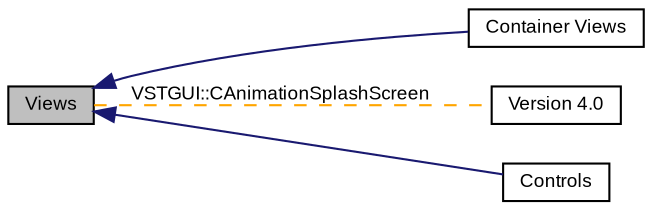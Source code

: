 digraph structs
{
  bgcolor="transparent";
  edge [fontname="Arial",fontsize="9",labelfontname="Arial",labelfontsize="9"];
  node [fontname="Arial",fontsize="9",shape=record];
  rankdir=LR;
  Node2 [label="Container Views",height=0.2,width=0.4,color="black",URL="$group__containerviews.html"];
  Node0 [label="Views",height=0.2,width=0.4,color="black", fillcolor="grey75", style="filled" fontcolor="black"];
  Node3 [label="Version 4.0",height=0.2,width=0.4,color="black",URL="$group__new__in__4__0.html"];
  Node1 [label="Controls",height=0.2,width=0.4,color="black",URL="$group__controls.html",tooltip="Controls are views the user can interact with."];
  Node0->Node1 [shape=plaintext, color="midnightblue", dir="back", style="solid"];
  Node0->Node2 [shape=plaintext, color="midnightblue", dir="back", style="solid"];
  Node0->Node3 [shape=plaintext, label="VSTGUI::CAnimationSplashScreen", color="orange", dir="none", style="dashed"];
}
